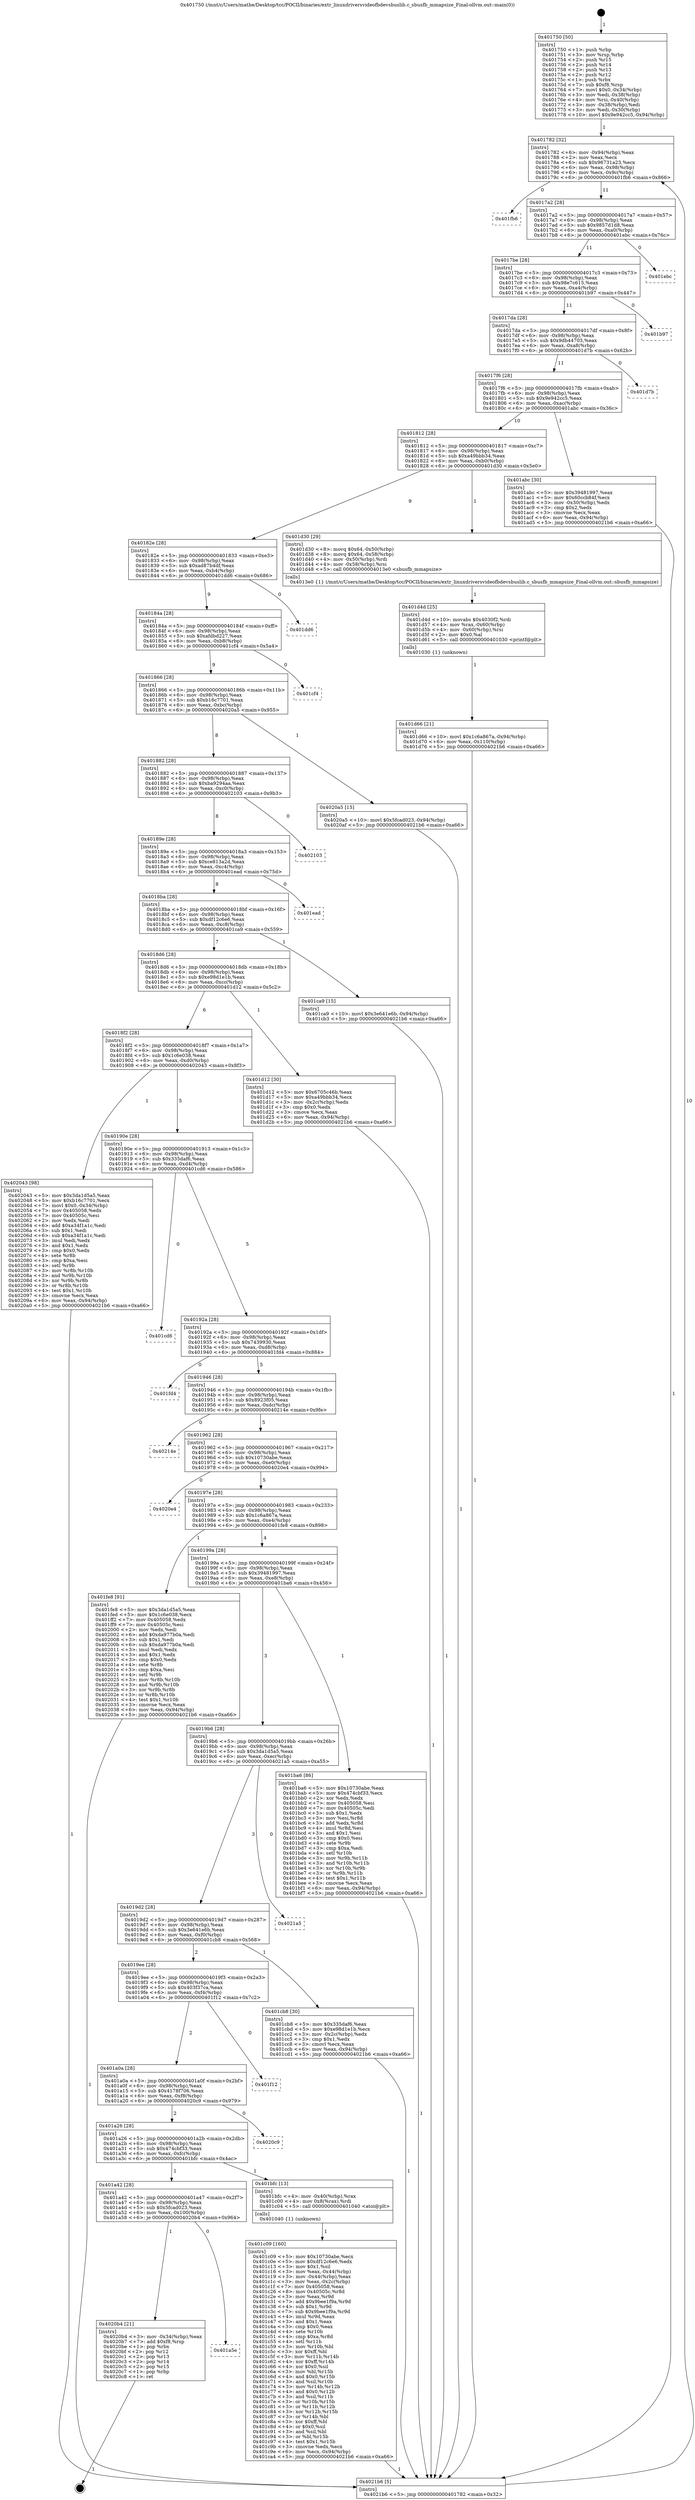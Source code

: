 digraph "0x401750" {
  label = "0x401750 (/mnt/c/Users/mathe/Desktop/tcc/POCII/binaries/extr_linuxdriversvideofbdevsbuslib.c_sbusfb_mmapsize_Final-ollvm.out::main(0))"
  labelloc = "t"
  node[shape=record]

  Entry [label="",width=0.3,height=0.3,shape=circle,fillcolor=black,style=filled]
  "0x401782" [label="{
     0x401782 [32]\l
     | [instrs]\l
     &nbsp;&nbsp;0x401782 \<+6\>: mov -0x94(%rbp),%eax\l
     &nbsp;&nbsp;0x401788 \<+2\>: mov %eax,%ecx\l
     &nbsp;&nbsp;0x40178a \<+6\>: sub $0x96731a23,%ecx\l
     &nbsp;&nbsp;0x401790 \<+6\>: mov %eax,-0x98(%rbp)\l
     &nbsp;&nbsp;0x401796 \<+6\>: mov %ecx,-0x9c(%rbp)\l
     &nbsp;&nbsp;0x40179c \<+6\>: je 0000000000401fb6 \<main+0x866\>\l
  }"]
  "0x401fb6" [label="{
     0x401fb6\l
  }", style=dashed]
  "0x4017a2" [label="{
     0x4017a2 [28]\l
     | [instrs]\l
     &nbsp;&nbsp;0x4017a2 \<+5\>: jmp 00000000004017a7 \<main+0x57\>\l
     &nbsp;&nbsp;0x4017a7 \<+6\>: mov -0x98(%rbp),%eax\l
     &nbsp;&nbsp;0x4017ad \<+5\>: sub $0x9857d1d8,%eax\l
     &nbsp;&nbsp;0x4017b2 \<+6\>: mov %eax,-0xa0(%rbp)\l
     &nbsp;&nbsp;0x4017b8 \<+6\>: je 0000000000401ebc \<main+0x76c\>\l
  }"]
  Exit [label="",width=0.3,height=0.3,shape=circle,fillcolor=black,style=filled,peripheries=2]
  "0x401ebc" [label="{
     0x401ebc\l
  }", style=dashed]
  "0x4017be" [label="{
     0x4017be [28]\l
     | [instrs]\l
     &nbsp;&nbsp;0x4017be \<+5\>: jmp 00000000004017c3 \<main+0x73\>\l
     &nbsp;&nbsp;0x4017c3 \<+6\>: mov -0x98(%rbp),%eax\l
     &nbsp;&nbsp;0x4017c9 \<+5\>: sub $0x98e7c615,%eax\l
     &nbsp;&nbsp;0x4017ce \<+6\>: mov %eax,-0xa4(%rbp)\l
     &nbsp;&nbsp;0x4017d4 \<+6\>: je 0000000000401b97 \<main+0x447\>\l
  }"]
  "0x401a5e" [label="{
     0x401a5e\l
  }", style=dashed]
  "0x401b97" [label="{
     0x401b97\l
  }", style=dashed]
  "0x4017da" [label="{
     0x4017da [28]\l
     | [instrs]\l
     &nbsp;&nbsp;0x4017da \<+5\>: jmp 00000000004017df \<main+0x8f\>\l
     &nbsp;&nbsp;0x4017df \<+6\>: mov -0x98(%rbp),%eax\l
     &nbsp;&nbsp;0x4017e5 \<+5\>: sub $0x9db44703,%eax\l
     &nbsp;&nbsp;0x4017ea \<+6\>: mov %eax,-0xa8(%rbp)\l
     &nbsp;&nbsp;0x4017f0 \<+6\>: je 0000000000401d7b \<main+0x62b\>\l
  }"]
  "0x4020b4" [label="{
     0x4020b4 [21]\l
     | [instrs]\l
     &nbsp;&nbsp;0x4020b4 \<+3\>: mov -0x34(%rbp),%eax\l
     &nbsp;&nbsp;0x4020b7 \<+7\>: add $0xf8,%rsp\l
     &nbsp;&nbsp;0x4020be \<+1\>: pop %rbx\l
     &nbsp;&nbsp;0x4020bf \<+2\>: pop %r12\l
     &nbsp;&nbsp;0x4020c1 \<+2\>: pop %r13\l
     &nbsp;&nbsp;0x4020c3 \<+2\>: pop %r14\l
     &nbsp;&nbsp;0x4020c5 \<+2\>: pop %r15\l
     &nbsp;&nbsp;0x4020c7 \<+1\>: pop %rbp\l
     &nbsp;&nbsp;0x4020c8 \<+1\>: ret\l
  }"]
  "0x401d7b" [label="{
     0x401d7b\l
  }", style=dashed]
  "0x4017f6" [label="{
     0x4017f6 [28]\l
     | [instrs]\l
     &nbsp;&nbsp;0x4017f6 \<+5\>: jmp 00000000004017fb \<main+0xab\>\l
     &nbsp;&nbsp;0x4017fb \<+6\>: mov -0x98(%rbp),%eax\l
     &nbsp;&nbsp;0x401801 \<+5\>: sub $0x9e942cc5,%eax\l
     &nbsp;&nbsp;0x401806 \<+6\>: mov %eax,-0xac(%rbp)\l
     &nbsp;&nbsp;0x40180c \<+6\>: je 0000000000401abc \<main+0x36c\>\l
  }"]
  "0x401d66" [label="{
     0x401d66 [21]\l
     | [instrs]\l
     &nbsp;&nbsp;0x401d66 \<+10\>: movl $0x1c6a867a,-0x94(%rbp)\l
     &nbsp;&nbsp;0x401d70 \<+6\>: mov %eax,-0x110(%rbp)\l
     &nbsp;&nbsp;0x401d76 \<+5\>: jmp 00000000004021b6 \<main+0xa66\>\l
  }"]
  "0x401abc" [label="{
     0x401abc [30]\l
     | [instrs]\l
     &nbsp;&nbsp;0x401abc \<+5\>: mov $0x39481997,%eax\l
     &nbsp;&nbsp;0x401ac1 \<+5\>: mov $0x60ccb84f,%ecx\l
     &nbsp;&nbsp;0x401ac6 \<+3\>: mov -0x30(%rbp),%edx\l
     &nbsp;&nbsp;0x401ac9 \<+3\>: cmp $0x2,%edx\l
     &nbsp;&nbsp;0x401acc \<+3\>: cmovne %ecx,%eax\l
     &nbsp;&nbsp;0x401acf \<+6\>: mov %eax,-0x94(%rbp)\l
     &nbsp;&nbsp;0x401ad5 \<+5\>: jmp 00000000004021b6 \<main+0xa66\>\l
  }"]
  "0x401812" [label="{
     0x401812 [28]\l
     | [instrs]\l
     &nbsp;&nbsp;0x401812 \<+5\>: jmp 0000000000401817 \<main+0xc7\>\l
     &nbsp;&nbsp;0x401817 \<+6\>: mov -0x98(%rbp),%eax\l
     &nbsp;&nbsp;0x40181d \<+5\>: sub $0xa49bbb34,%eax\l
     &nbsp;&nbsp;0x401822 \<+6\>: mov %eax,-0xb0(%rbp)\l
     &nbsp;&nbsp;0x401828 \<+6\>: je 0000000000401d30 \<main+0x5e0\>\l
  }"]
  "0x4021b6" [label="{
     0x4021b6 [5]\l
     | [instrs]\l
     &nbsp;&nbsp;0x4021b6 \<+5\>: jmp 0000000000401782 \<main+0x32\>\l
  }"]
  "0x401750" [label="{
     0x401750 [50]\l
     | [instrs]\l
     &nbsp;&nbsp;0x401750 \<+1\>: push %rbp\l
     &nbsp;&nbsp;0x401751 \<+3\>: mov %rsp,%rbp\l
     &nbsp;&nbsp;0x401754 \<+2\>: push %r15\l
     &nbsp;&nbsp;0x401756 \<+2\>: push %r14\l
     &nbsp;&nbsp;0x401758 \<+2\>: push %r13\l
     &nbsp;&nbsp;0x40175a \<+2\>: push %r12\l
     &nbsp;&nbsp;0x40175c \<+1\>: push %rbx\l
     &nbsp;&nbsp;0x40175d \<+7\>: sub $0xf8,%rsp\l
     &nbsp;&nbsp;0x401764 \<+7\>: movl $0x0,-0x34(%rbp)\l
     &nbsp;&nbsp;0x40176b \<+3\>: mov %edi,-0x38(%rbp)\l
     &nbsp;&nbsp;0x40176e \<+4\>: mov %rsi,-0x40(%rbp)\l
     &nbsp;&nbsp;0x401772 \<+3\>: mov -0x38(%rbp),%edi\l
     &nbsp;&nbsp;0x401775 \<+3\>: mov %edi,-0x30(%rbp)\l
     &nbsp;&nbsp;0x401778 \<+10\>: movl $0x9e942cc5,-0x94(%rbp)\l
  }"]
  "0x401d4d" [label="{
     0x401d4d [25]\l
     | [instrs]\l
     &nbsp;&nbsp;0x401d4d \<+10\>: movabs $0x4030f2,%rdi\l
     &nbsp;&nbsp;0x401d57 \<+4\>: mov %rax,-0x60(%rbp)\l
     &nbsp;&nbsp;0x401d5b \<+4\>: mov -0x60(%rbp),%rsi\l
     &nbsp;&nbsp;0x401d5f \<+2\>: mov $0x0,%al\l
     &nbsp;&nbsp;0x401d61 \<+5\>: call 0000000000401030 \<printf@plt\>\l
     | [calls]\l
     &nbsp;&nbsp;0x401030 \{1\} (unknown)\l
  }"]
  "0x401d30" [label="{
     0x401d30 [29]\l
     | [instrs]\l
     &nbsp;&nbsp;0x401d30 \<+8\>: movq $0x64,-0x50(%rbp)\l
     &nbsp;&nbsp;0x401d38 \<+8\>: movq $0x64,-0x58(%rbp)\l
     &nbsp;&nbsp;0x401d40 \<+4\>: mov -0x50(%rbp),%rdi\l
     &nbsp;&nbsp;0x401d44 \<+4\>: mov -0x58(%rbp),%rsi\l
     &nbsp;&nbsp;0x401d48 \<+5\>: call 00000000004013e0 \<sbusfb_mmapsize\>\l
     | [calls]\l
     &nbsp;&nbsp;0x4013e0 \{1\} (/mnt/c/Users/mathe/Desktop/tcc/POCII/binaries/extr_linuxdriversvideofbdevsbuslib.c_sbusfb_mmapsize_Final-ollvm.out::sbusfb_mmapsize)\l
  }"]
  "0x40182e" [label="{
     0x40182e [28]\l
     | [instrs]\l
     &nbsp;&nbsp;0x40182e \<+5\>: jmp 0000000000401833 \<main+0xe3\>\l
     &nbsp;&nbsp;0x401833 \<+6\>: mov -0x98(%rbp),%eax\l
     &nbsp;&nbsp;0x401839 \<+5\>: sub $0xad87b4df,%eax\l
     &nbsp;&nbsp;0x40183e \<+6\>: mov %eax,-0xb4(%rbp)\l
     &nbsp;&nbsp;0x401844 \<+6\>: je 0000000000401dd6 \<main+0x686\>\l
  }"]
  "0x401c09" [label="{
     0x401c09 [160]\l
     | [instrs]\l
     &nbsp;&nbsp;0x401c09 \<+5\>: mov $0x10730abe,%ecx\l
     &nbsp;&nbsp;0x401c0e \<+5\>: mov $0xdf12c6e6,%edx\l
     &nbsp;&nbsp;0x401c13 \<+3\>: mov $0x1,%sil\l
     &nbsp;&nbsp;0x401c16 \<+3\>: mov %eax,-0x44(%rbp)\l
     &nbsp;&nbsp;0x401c19 \<+3\>: mov -0x44(%rbp),%eax\l
     &nbsp;&nbsp;0x401c1c \<+3\>: mov %eax,-0x2c(%rbp)\l
     &nbsp;&nbsp;0x401c1f \<+7\>: mov 0x405058,%eax\l
     &nbsp;&nbsp;0x401c26 \<+8\>: mov 0x40505c,%r8d\l
     &nbsp;&nbsp;0x401c2e \<+3\>: mov %eax,%r9d\l
     &nbsp;&nbsp;0x401c31 \<+7\>: add $0x9bee1f9a,%r9d\l
     &nbsp;&nbsp;0x401c38 \<+4\>: sub $0x1,%r9d\l
     &nbsp;&nbsp;0x401c3c \<+7\>: sub $0x9bee1f9a,%r9d\l
     &nbsp;&nbsp;0x401c43 \<+4\>: imul %r9d,%eax\l
     &nbsp;&nbsp;0x401c47 \<+3\>: and $0x1,%eax\l
     &nbsp;&nbsp;0x401c4a \<+3\>: cmp $0x0,%eax\l
     &nbsp;&nbsp;0x401c4d \<+4\>: sete %r10b\l
     &nbsp;&nbsp;0x401c51 \<+4\>: cmp $0xa,%r8d\l
     &nbsp;&nbsp;0x401c55 \<+4\>: setl %r11b\l
     &nbsp;&nbsp;0x401c59 \<+3\>: mov %r10b,%bl\l
     &nbsp;&nbsp;0x401c5c \<+3\>: xor $0xff,%bl\l
     &nbsp;&nbsp;0x401c5f \<+3\>: mov %r11b,%r14b\l
     &nbsp;&nbsp;0x401c62 \<+4\>: xor $0xff,%r14b\l
     &nbsp;&nbsp;0x401c66 \<+4\>: xor $0x0,%sil\l
     &nbsp;&nbsp;0x401c6a \<+3\>: mov %bl,%r15b\l
     &nbsp;&nbsp;0x401c6d \<+4\>: and $0x0,%r15b\l
     &nbsp;&nbsp;0x401c71 \<+3\>: and %sil,%r10b\l
     &nbsp;&nbsp;0x401c74 \<+3\>: mov %r14b,%r12b\l
     &nbsp;&nbsp;0x401c77 \<+4\>: and $0x0,%r12b\l
     &nbsp;&nbsp;0x401c7b \<+3\>: and %sil,%r11b\l
     &nbsp;&nbsp;0x401c7e \<+3\>: or %r10b,%r15b\l
     &nbsp;&nbsp;0x401c81 \<+3\>: or %r11b,%r12b\l
     &nbsp;&nbsp;0x401c84 \<+3\>: xor %r12b,%r15b\l
     &nbsp;&nbsp;0x401c87 \<+3\>: or %r14b,%bl\l
     &nbsp;&nbsp;0x401c8a \<+3\>: xor $0xff,%bl\l
     &nbsp;&nbsp;0x401c8d \<+4\>: or $0x0,%sil\l
     &nbsp;&nbsp;0x401c91 \<+3\>: and %sil,%bl\l
     &nbsp;&nbsp;0x401c94 \<+3\>: or %bl,%r15b\l
     &nbsp;&nbsp;0x401c97 \<+4\>: test $0x1,%r15b\l
     &nbsp;&nbsp;0x401c9b \<+3\>: cmovne %edx,%ecx\l
     &nbsp;&nbsp;0x401c9e \<+6\>: mov %ecx,-0x94(%rbp)\l
     &nbsp;&nbsp;0x401ca4 \<+5\>: jmp 00000000004021b6 \<main+0xa66\>\l
  }"]
  "0x401dd6" [label="{
     0x401dd6\l
  }", style=dashed]
  "0x40184a" [label="{
     0x40184a [28]\l
     | [instrs]\l
     &nbsp;&nbsp;0x40184a \<+5\>: jmp 000000000040184f \<main+0xff\>\l
     &nbsp;&nbsp;0x40184f \<+6\>: mov -0x98(%rbp),%eax\l
     &nbsp;&nbsp;0x401855 \<+5\>: sub $0xafdbd227,%eax\l
     &nbsp;&nbsp;0x40185a \<+6\>: mov %eax,-0xb8(%rbp)\l
     &nbsp;&nbsp;0x401860 \<+6\>: je 0000000000401cf4 \<main+0x5a4\>\l
  }"]
  "0x401a42" [label="{
     0x401a42 [28]\l
     | [instrs]\l
     &nbsp;&nbsp;0x401a42 \<+5\>: jmp 0000000000401a47 \<main+0x2f7\>\l
     &nbsp;&nbsp;0x401a47 \<+6\>: mov -0x98(%rbp),%eax\l
     &nbsp;&nbsp;0x401a4d \<+5\>: sub $0x5fcad023,%eax\l
     &nbsp;&nbsp;0x401a52 \<+6\>: mov %eax,-0x100(%rbp)\l
     &nbsp;&nbsp;0x401a58 \<+6\>: je 00000000004020b4 \<main+0x964\>\l
  }"]
  "0x401cf4" [label="{
     0x401cf4\l
  }", style=dashed]
  "0x401866" [label="{
     0x401866 [28]\l
     | [instrs]\l
     &nbsp;&nbsp;0x401866 \<+5\>: jmp 000000000040186b \<main+0x11b\>\l
     &nbsp;&nbsp;0x40186b \<+6\>: mov -0x98(%rbp),%eax\l
     &nbsp;&nbsp;0x401871 \<+5\>: sub $0xb16c7701,%eax\l
     &nbsp;&nbsp;0x401876 \<+6\>: mov %eax,-0xbc(%rbp)\l
     &nbsp;&nbsp;0x40187c \<+6\>: je 00000000004020a5 \<main+0x955\>\l
  }"]
  "0x401bfc" [label="{
     0x401bfc [13]\l
     | [instrs]\l
     &nbsp;&nbsp;0x401bfc \<+4\>: mov -0x40(%rbp),%rax\l
     &nbsp;&nbsp;0x401c00 \<+4\>: mov 0x8(%rax),%rdi\l
     &nbsp;&nbsp;0x401c04 \<+5\>: call 0000000000401040 \<atoi@plt\>\l
     | [calls]\l
     &nbsp;&nbsp;0x401040 \{1\} (unknown)\l
  }"]
  "0x4020a5" [label="{
     0x4020a5 [15]\l
     | [instrs]\l
     &nbsp;&nbsp;0x4020a5 \<+10\>: movl $0x5fcad023,-0x94(%rbp)\l
     &nbsp;&nbsp;0x4020af \<+5\>: jmp 00000000004021b6 \<main+0xa66\>\l
  }"]
  "0x401882" [label="{
     0x401882 [28]\l
     | [instrs]\l
     &nbsp;&nbsp;0x401882 \<+5\>: jmp 0000000000401887 \<main+0x137\>\l
     &nbsp;&nbsp;0x401887 \<+6\>: mov -0x98(%rbp),%eax\l
     &nbsp;&nbsp;0x40188d \<+5\>: sub $0xba9294aa,%eax\l
     &nbsp;&nbsp;0x401892 \<+6\>: mov %eax,-0xc0(%rbp)\l
     &nbsp;&nbsp;0x401898 \<+6\>: je 0000000000402103 \<main+0x9b3\>\l
  }"]
  "0x401a26" [label="{
     0x401a26 [28]\l
     | [instrs]\l
     &nbsp;&nbsp;0x401a26 \<+5\>: jmp 0000000000401a2b \<main+0x2db\>\l
     &nbsp;&nbsp;0x401a2b \<+6\>: mov -0x98(%rbp),%eax\l
     &nbsp;&nbsp;0x401a31 \<+5\>: sub $0x474cbf33,%eax\l
     &nbsp;&nbsp;0x401a36 \<+6\>: mov %eax,-0xfc(%rbp)\l
     &nbsp;&nbsp;0x401a3c \<+6\>: je 0000000000401bfc \<main+0x4ac\>\l
  }"]
  "0x402103" [label="{
     0x402103\l
  }", style=dashed]
  "0x40189e" [label="{
     0x40189e [28]\l
     | [instrs]\l
     &nbsp;&nbsp;0x40189e \<+5\>: jmp 00000000004018a3 \<main+0x153\>\l
     &nbsp;&nbsp;0x4018a3 \<+6\>: mov -0x98(%rbp),%eax\l
     &nbsp;&nbsp;0x4018a9 \<+5\>: sub $0xce813a2d,%eax\l
     &nbsp;&nbsp;0x4018ae \<+6\>: mov %eax,-0xc4(%rbp)\l
     &nbsp;&nbsp;0x4018b4 \<+6\>: je 0000000000401ead \<main+0x75d\>\l
  }"]
  "0x4020c9" [label="{
     0x4020c9\l
  }", style=dashed]
  "0x401ead" [label="{
     0x401ead\l
  }", style=dashed]
  "0x4018ba" [label="{
     0x4018ba [28]\l
     | [instrs]\l
     &nbsp;&nbsp;0x4018ba \<+5\>: jmp 00000000004018bf \<main+0x16f\>\l
     &nbsp;&nbsp;0x4018bf \<+6\>: mov -0x98(%rbp),%eax\l
     &nbsp;&nbsp;0x4018c5 \<+5\>: sub $0xdf12c6e6,%eax\l
     &nbsp;&nbsp;0x4018ca \<+6\>: mov %eax,-0xc8(%rbp)\l
     &nbsp;&nbsp;0x4018d0 \<+6\>: je 0000000000401ca9 \<main+0x559\>\l
  }"]
  "0x401a0a" [label="{
     0x401a0a [28]\l
     | [instrs]\l
     &nbsp;&nbsp;0x401a0a \<+5\>: jmp 0000000000401a0f \<main+0x2bf\>\l
     &nbsp;&nbsp;0x401a0f \<+6\>: mov -0x98(%rbp),%eax\l
     &nbsp;&nbsp;0x401a15 \<+5\>: sub $0x4178f706,%eax\l
     &nbsp;&nbsp;0x401a1a \<+6\>: mov %eax,-0xf8(%rbp)\l
     &nbsp;&nbsp;0x401a20 \<+6\>: je 00000000004020c9 \<main+0x979\>\l
  }"]
  "0x401ca9" [label="{
     0x401ca9 [15]\l
     | [instrs]\l
     &nbsp;&nbsp;0x401ca9 \<+10\>: movl $0x3e641e6b,-0x94(%rbp)\l
     &nbsp;&nbsp;0x401cb3 \<+5\>: jmp 00000000004021b6 \<main+0xa66\>\l
  }"]
  "0x4018d6" [label="{
     0x4018d6 [28]\l
     | [instrs]\l
     &nbsp;&nbsp;0x4018d6 \<+5\>: jmp 00000000004018db \<main+0x18b\>\l
     &nbsp;&nbsp;0x4018db \<+6\>: mov -0x98(%rbp),%eax\l
     &nbsp;&nbsp;0x4018e1 \<+5\>: sub $0xe98d1e1b,%eax\l
     &nbsp;&nbsp;0x4018e6 \<+6\>: mov %eax,-0xcc(%rbp)\l
     &nbsp;&nbsp;0x4018ec \<+6\>: je 0000000000401d12 \<main+0x5c2\>\l
  }"]
  "0x401f12" [label="{
     0x401f12\l
  }", style=dashed]
  "0x401d12" [label="{
     0x401d12 [30]\l
     | [instrs]\l
     &nbsp;&nbsp;0x401d12 \<+5\>: mov $0x6705c46b,%eax\l
     &nbsp;&nbsp;0x401d17 \<+5\>: mov $0xa49bbb34,%ecx\l
     &nbsp;&nbsp;0x401d1c \<+3\>: mov -0x2c(%rbp),%edx\l
     &nbsp;&nbsp;0x401d1f \<+3\>: cmp $0x0,%edx\l
     &nbsp;&nbsp;0x401d22 \<+3\>: cmove %ecx,%eax\l
     &nbsp;&nbsp;0x401d25 \<+6\>: mov %eax,-0x94(%rbp)\l
     &nbsp;&nbsp;0x401d2b \<+5\>: jmp 00000000004021b6 \<main+0xa66\>\l
  }"]
  "0x4018f2" [label="{
     0x4018f2 [28]\l
     | [instrs]\l
     &nbsp;&nbsp;0x4018f2 \<+5\>: jmp 00000000004018f7 \<main+0x1a7\>\l
     &nbsp;&nbsp;0x4018f7 \<+6\>: mov -0x98(%rbp),%eax\l
     &nbsp;&nbsp;0x4018fd \<+5\>: sub $0x1c6e038,%eax\l
     &nbsp;&nbsp;0x401902 \<+6\>: mov %eax,-0xd0(%rbp)\l
     &nbsp;&nbsp;0x401908 \<+6\>: je 0000000000402043 \<main+0x8f3\>\l
  }"]
  "0x4019ee" [label="{
     0x4019ee [28]\l
     | [instrs]\l
     &nbsp;&nbsp;0x4019ee \<+5\>: jmp 00000000004019f3 \<main+0x2a3\>\l
     &nbsp;&nbsp;0x4019f3 \<+6\>: mov -0x98(%rbp),%eax\l
     &nbsp;&nbsp;0x4019f9 \<+5\>: sub $0x403f37ca,%eax\l
     &nbsp;&nbsp;0x4019fe \<+6\>: mov %eax,-0xf4(%rbp)\l
     &nbsp;&nbsp;0x401a04 \<+6\>: je 0000000000401f12 \<main+0x7c2\>\l
  }"]
  "0x402043" [label="{
     0x402043 [98]\l
     | [instrs]\l
     &nbsp;&nbsp;0x402043 \<+5\>: mov $0x3da1d5a5,%eax\l
     &nbsp;&nbsp;0x402048 \<+5\>: mov $0xb16c7701,%ecx\l
     &nbsp;&nbsp;0x40204d \<+7\>: movl $0x0,-0x34(%rbp)\l
     &nbsp;&nbsp;0x402054 \<+7\>: mov 0x405058,%edx\l
     &nbsp;&nbsp;0x40205b \<+7\>: mov 0x40505c,%esi\l
     &nbsp;&nbsp;0x402062 \<+2\>: mov %edx,%edi\l
     &nbsp;&nbsp;0x402064 \<+6\>: add $0xa34f1a1c,%edi\l
     &nbsp;&nbsp;0x40206a \<+3\>: sub $0x1,%edi\l
     &nbsp;&nbsp;0x40206d \<+6\>: sub $0xa34f1a1c,%edi\l
     &nbsp;&nbsp;0x402073 \<+3\>: imul %edi,%edx\l
     &nbsp;&nbsp;0x402076 \<+3\>: and $0x1,%edx\l
     &nbsp;&nbsp;0x402079 \<+3\>: cmp $0x0,%edx\l
     &nbsp;&nbsp;0x40207c \<+4\>: sete %r8b\l
     &nbsp;&nbsp;0x402080 \<+3\>: cmp $0xa,%esi\l
     &nbsp;&nbsp;0x402083 \<+4\>: setl %r9b\l
     &nbsp;&nbsp;0x402087 \<+3\>: mov %r8b,%r10b\l
     &nbsp;&nbsp;0x40208a \<+3\>: and %r9b,%r10b\l
     &nbsp;&nbsp;0x40208d \<+3\>: xor %r9b,%r8b\l
     &nbsp;&nbsp;0x402090 \<+3\>: or %r8b,%r10b\l
     &nbsp;&nbsp;0x402093 \<+4\>: test $0x1,%r10b\l
     &nbsp;&nbsp;0x402097 \<+3\>: cmovne %ecx,%eax\l
     &nbsp;&nbsp;0x40209a \<+6\>: mov %eax,-0x94(%rbp)\l
     &nbsp;&nbsp;0x4020a0 \<+5\>: jmp 00000000004021b6 \<main+0xa66\>\l
  }"]
  "0x40190e" [label="{
     0x40190e [28]\l
     | [instrs]\l
     &nbsp;&nbsp;0x40190e \<+5\>: jmp 0000000000401913 \<main+0x1c3\>\l
     &nbsp;&nbsp;0x401913 \<+6\>: mov -0x98(%rbp),%eax\l
     &nbsp;&nbsp;0x401919 \<+5\>: sub $0x335daf6,%eax\l
     &nbsp;&nbsp;0x40191e \<+6\>: mov %eax,-0xd4(%rbp)\l
     &nbsp;&nbsp;0x401924 \<+6\>: je 0000000000401cd6 \<main+0x586\>\l
  }"]
  "0x401cb8" [label="{
     0x401cb8 [30]\l
     | [instrs]\l
     &nbsp;&nbsp;0x401cb8 \<+5\>: mov $0x335daf6,%eax\l
     &nbsp;&nbsp;0x401cbd \<+5\>: mov $0xe98d1e1b,%ecx\l
     &nbsp;&nbsp;0x401cc2 \<+3\>: mov -0x2c(%rbp),%edx\l
     &nbsp;&nbsp;0x401cc5 \<+3\>: cmp $0x1,%edx\l
     &nbsp;&nbsp;0x401cc8 \<+3\>: cmovl %ecx,%eax\l
     &nbsp;&nbsp;0x401ccb \<+6\>: mov %eax,-0x94(%rbp)\l
     &nbsp;&nbsp;0x401cd1 \<+5\>: jmp 00000000004021b6 \<main+0xa66\>\l
  }"]
  "0x401cd6" [label="{
     0x401cd6\l
  }", style=dashed]
  "0x40192a" [label="{
     0x40192a [28]\l
     | [instrs]\l
     &nbsp;&nbsp;0x40192a \<+5\>: jmp 000000000040192f \<main+0x1df\>\l
     &nbsp;&nbsp;0x40192f \<+6\>: mov -0x98(%rbp),%eax\l
     &nbsp;&nbsp;0x401935 \<+5\>: sub $0x7439930,%eax\l
     &nbsp;&nbsp;0x40193a \<+6\>: mov %eax,-0xd8(%rbp)\l
     &nbsp;&nbsp;0x401940 \<+6\>: je 0000000000401fd4 \<main+0x884\>\l
  }"]
  "0x4019d2" [label="{
     0x4019d2 [28]\l
     | [instrs]\l
     &nbsp;&nbsp;0x4019d2 \<+5\>: jmp 00000000004019d7 \<main+0x287\>\l
     &nbsp;&nbsp;0x4019d7 \<+6\>: mov -0x98(%rbp),%eax\l
     &nbsp;&nbsp;0x4019dd \<+5\>: sub $0x3e641e6b,%eax\l
     &nbsp;&nbsp;0x4019e2 \<+6\>: mov %eax,-0xf0(%rbp)\l
     &nbsp;&nbsp;0x4019e8 \<+6\>: je 0000000000401cb8 \<main+0x568\>\l
  }"]
  "0x401fd4" [label="{
     0x401fd4\l
  }", style=dashed]
  "0x401946" [label="{
     0x401946 [28]\l
     | [instrs]\l
     &nbsp;&nbsp;0x401946 \<+5\>: jmp 000000000040194b \<main+0x1fb\>\l
     &nbsp;&nbsp;0x40194b \<+6\>: mov -0x98(%rbp),%eax\l
     &nbsp;&nbsp;0x401951 \<+5\>: sub $0x8923f05,%eax\l
     &nbsp;&nbsp;0x401956 \<+6\>: mov %eax,-0xdc(%rbp)\l
     &nbsp;&nbsp;0x40195c \<+6\>: je 000000000040214e \<main+0x9fe\>\l
  }"]
  "0x4021a5" [label="{
     0x4021a5\l
  }", style=dashed]
  "0x40214e" [label="{
     0x40214e\l
  }", style=dashed]
  "0x401962" [label="{
     0x401962 [28]\l
     | [instrs]\l
     &nbsp;&nbsp;0x401962 \<+5\>: jmp 0000000000401967 \<main+0x217\>\l
     &nbsp;&nbsp;0x401967 \<+6\>: mov -0x98(%rbp),%eax\l
     &nbsp;&nbsp;0x40196d \<+5\>: sub $0x10730abe,%eax\l
     &nbsp;&nbsp;0x401972 \<+6\>: mov %eax,-0xe0(%rbp)\l
     &nbsp;&nbsp;0x401978 \<+6\>: je 00000000004020e4 \<main+0x994\>\l
  }"]
  "0x4019b6" [label="{
     0x4019b6 [28]\l
     | [instrs]\l
     &nbsp;&nbsp;0x4019b6 \<+5\>: jmp 00000000004019bb \<main+0x26b\>\l
     &nbsp;&nbsp;0x4019bb \<+6\>: mov -0x98(%rbp),%eax\l
     &nbsp;&nbsp;0x4019c1 \<+5\>: sub $0x3da1d5a5,%eax\l
     &nbsp;&nbsp;0x4019c6 \<+6\>: mov %eax,-0xec(%rbp)\l
     &nbsp;&nbsp;0x4019cc \<+6\>: je 00000000004021a5 \<main+0xa55\>\l
  }"]
  "0x4020e4" [label="{
     0x4020e4\l
  }", style=dashed]
  "0x40197e" [label="{
     0x40197e [28]\l
     | [instrs]\l
     &nbsp;&nbsp;0x40197e \<+5\>: jmp 0000000000401983 \<main+0x233\>\l
     &nbsp;&nbsp;0x401983 \<+6\>: mov -0x98(%rbp),%eax\l
     &nbsp;&nbsp;0x401989 \<+5\>: sub $0x1c6a867a,%eax\l
     &nbsp;&nbsp;0x40198e \<+6\>: mov %eax,-0xe4(%rbp)\l
     &nbsp;&nbsp;0x401994 \<+6\>: je 0000000000401fe8 \<main+0x898\>\l
  }"]
  "0x401ba6" [label="{
     0x401ba6 [86]\l
     | [instrs]\l
     &nbsp;&nbsp;0x401ba6 \<+5\>: mov $0x10730abe,%eax\l
     &nbsp;&nbsp;0x401bab \<+5\>: mov $0x474cbf33,%ecx\l
     &nbsp;&nbsp;0x401bb0 \<+2\>: xor %edx,%edx\l
     &nbsp;&nbsp;0x401bb2 \<+7\>: mov 0x405058,%esi\l
     &nbsp;&nbsp;0x401bb9 \<+7\>: mov 0x40505c,%edi\l
     &nbsp;&nbsp;0x401bc0 \<+3\>: sub $0x1,%edx\l
     &nbsp;&nbsp;0x401bc3 \<+3\>: mov %esi,%r8d\l
     &nbsp;&nbsp;0x401bc6 \<+3\>: add %edx,%r8d\l
     &nbsp;&nbsp;0x401bc9 \<+4\>: imul %r8d,%esi\l
     &nbsp;&nbsp;0x401bcd \<+3\>: and $0x1,%esi\l
     &nbsp;&nbsp;0x401bd0 \<+3\>: cmp $0x0,%esi\l
     &nbsp;&nbsp;0x401bd3 \<+4\>: sete %r9b\l
     &nbsp;&nbsp;0x401bd7 \<+3\>: cmp $0xa,%edi\l
     &nbsp;&nbsp;0x401bda \<+4\>: setl %r10b\l
     &nbsp;&nbsp;0x401bde \<+3\>: mov %r9b,%r11b\l
     &nbsp;&nbsp;0x401be1 \<+3\>: and %r10b,%r11b\l
     &nbsp;&nbsp;0x401be4 \<+3\>: xor %r10b,%r9b\l
     &nbsp;&nbsp;0x401be7 \<+3\>: or %r9b,%r11b\l
     &nbsp;&nbsp;0x401bea \<+4\>: test $0x1,%r11b\l
     &nbsp;&nbsp;0x401bee \<+3\>: cmovne %ecx,%eax\l
     &nbsp;&nbsp;0x401bf1 \<+6\>: mov %eax,-0x94(%rbp)\l
     &nbsp;&nbsp;0x401bf7 \<+5\>: jmp 00000000004021b6 \<main+0xa66\>\l
  }"]
  "0x401fe8" [label="{
     0x401fe8 [91]\l
     | [instrs]\l
     &nbsp;&nbsp;0x401fe8 \<+5\>: mov $0x3da1d5a5,%eax\l
     &nbsp;&nbsp;0x401fed \<+5\>: mov $0x1c6e038,%ecx\l
     &nbsp;&nbsp;0x401ff2 \<+7\>: mov 0x405058,%edx\l
     &nbsp;&nbsp;0x401ff9 \<+7\>: mov 0x40505c,%esi\l
     &nbsp;&nbsp;0x402000 \<+2\>: mov %edx,%edi\l
     &nbsp;&nbsp;0x402002 \<+6\>: add $0xda977b0a,%edi\l
     &nbsp;&nbsp;0x402008 \<+3\>: sub $0x1,%edi\l
     &nbsp;&nbsp;0x40200b \<+6\>: sub $0xda977b0a,%edi\l
     &nbsp;&nbsp;0x402011 \<+3\>: imul %edi,%edx\l
     &nbsp;&nbsp;0x402014 \<+3\>: and $0x1,%edx\l
     &nbsp;&nbsp;0x402017 \<+3\>: cmp $0x0,%edx\l
     &nbsp;&nbsp;0x40201a \<+4\>: sete %r8b\l
     &nbsp;&nbsp;0x40201e \<+3\>: cmp $0xa,%esi\l
     &nbsp;&nbsp;0x402021 \<+4\>: setl %r9b\l
     &nbsp;&nbsp;0x402025 \<+3\>: mov %r8b,%r10b\l
     &nbsp;&nbsp;0x402028 \<+3\>: and %r9b,%r10b\l
     &nbsp;&nbsp;0x40202b \<+3\>: xor %r9b,%r8b\l
     &nbsp;&nbsp;0x40202e \<+3\>: or %r8b,%r10b\l
     &nbsp;&nbsp;0x402031 \<+4\>: test $0x1,%r10b\l
     &nbsp;&nbsp;0x402035 \<+3\>: cmovne %ecx,%eax\l
     &nbsp;&nbsp;0x402038 \<+6\>: mov %eax,-0x94(%rbp)\l
     &nbsp;&nbsp;0x40203e \<+5\>: jmp 00000000004021b6 \<main+0xa66\>\l
  }"]
  "0x40199a" [label="{
     0x40199a [28]\l
     | [instrs]\l
     &nbsp;&nbsp;0x40199a \<+5\>: jmp 000000000040199f \<main+0x24f\>\l
     &nbsp;&nbsp;0x40199f \<+6\>: mov -0x98(%rbp),%eax\l
     &nbsp;&nbsp;0x4019a5 \<+5\>: sub $0x39481997,%eax\l
     &nbsp;&nbsp;0x4019aa \<+6\>: mov %eax,-0xe8(%rbp)\l
     &nbsp;&nbsp;0x4019b0 \<+6\>: je 0000000000401ba6 \<main+0x456\>\l
  }"]
  Entry -> "0x401750" [label=" 1"]
  "0x401782" -> "0x401fb6" [label=" 0"]
  "0x401782" -> "0x4017a2" [label=" 11"]
  "0x4020b4" -> Exit [label=" 1"]
  "0x4017a2" -> "0x401ebc" [label=" 0"]
  "0x4017a2" -> "0x4017be" [label=" 11"]
  "0x401a42" -> "0x401a5e" [label=" 0"]
  "0x4017be" -> "0x401b97" [label=" 0"]
  "0x4017be" -> "0x4017da" [label=" 11"]
  "0x401a42" -> "0x4020b4" [label=" 1"]
  "0x4017da" -> "0x401d7b" [label=" 0"]
  "0x4017da" -> "0x4017f6" [label=" 11"]
  "0x4020a5" -> "0x4021b6" [label=" 1"]
  "0x4017f6" -> "0x401abc" [label=" 1"]
  "0x4017f6" -> "0x401812" [label=" 10"]
  "0x401abc" -> "0x4021b6" [label=" 1"]
  "0x401750" -> "0x401782" [label=" 1"]
  "0x4021b6" -> "0x401782" [label=" 10"]
  "0x402043" -> "0x4021b6" [label=" 1"]
  "0x401812" -> "0x401d30" [label=" 1"]
  "0x401812" -> "0x40182e" [label=" 9"]
  "0x401fe8" -> "0x4021b6" [label=" 1"]
  "0x40182e" -> "0x401dd6" [label=" 0"]
  "0x40182e" -> "0x40184a" [label=" 9"]
  "0x401d66" -> "0x4021b6" [label=" 1"]
  "0x40184a" -> "0x401cf4" [label=" 0"]
  "0x40184a" -> "0x401866" [label=" 9"]
  "0x401d4d" -> "0x401d66" [label=" 1"]
  "0x401866" -> "0x4020a5" [label=" 1"]
  "0x401866" -> "0x401882" [label=" 8"]
  "0x401d30" -> "0x401d4d" [label=" 1"]
  "0x401882" -> "0x402103" [label=" 0"]
  "0x401882" -> "0x40189e" [label=" 8"]
  "0x401cb8" -> "0x4021b6" [label=" 1"]
  "0x40189e" -> "0x401ead" [label=" 0"]
  "0x40189e" -> "0x4018ba" [label=" 8"]
  "0x401ca9" -> "0x4021b6" [label=" 1"]
  "0x4018ba" -> "0x401ca9" [label=" 1"]
  "0x4018ba" -> "0x4018d6" [label=" 7"]
  "0x401bfc" -> "0x401c09" [label=" 1"]
  "0x4018d6" -> "0x401d12" [label=" 1"]
  "0x4018d6" -> "0x4018f2" [label=" 6"]
  "0x401a26" -> "0x401a42" [label=" 1"]
  "0x4018f2" -> "0x402043" [label=" 1"]
  "0x4018f2" -> "0x40190e" [label=" 5"]
  "0x401d12" -> "0x4021b6" [label=" 1"]
  "0x40190e" -> "0x401cd6" [label=" 0"]
  "0x40190e" -> "0x40192a" [label=" 5"]
  "0x401a0a" -> "0x401a26" [label=" 2"]
  "0x40192a" -> "0x401fd4" [label=" 0"]
  "0x40192a" -> "0x401946" [label=" 5"]
  "0x401c09" -> "0x4021b6" [label=" 1"]
  "0x401946" -> "0x40214e" [label=" 0"]
  "0x401946" -> "0x401962" [label=" 5"]
  "0x4019ee" -> "0x401a0a" [label=" 2"]
  "0x401962" -> "0x4020e4" [label=" 0"]
  "0x401962" -> "0x40197e" [label=" 5"]
  "0x401a26" -> "0x401bfc" [label=" 1"]
  "0x40197e" -> "0x401fe8" [label=" 1"]
  "0x40197e" -> "0x40199a" [label=" 4"]
  "0x4019d2" -> "0x4019ee" [label=" 2"]
  "0x40199a" -> "0x401ba6" [label=" 1"]
  "0x40199a" -> "0x4019b6" [label=" 3"]
  "0x401ba6" -> "0x4021b6" [label=" 1"]
  "0x4019ee" -> "0x401f12" [label=" 0"]
  "0x4019b6" -> "0x4021a5" [label=" 0"]
  "0x4019b6" -> "0x4019d2" [label=" 3"]
  "0x401a0a" -> "0x4020c9" [label=" 0"]
  "0x4019d2" -> "0x401cb8" [label=" 1"]
}
